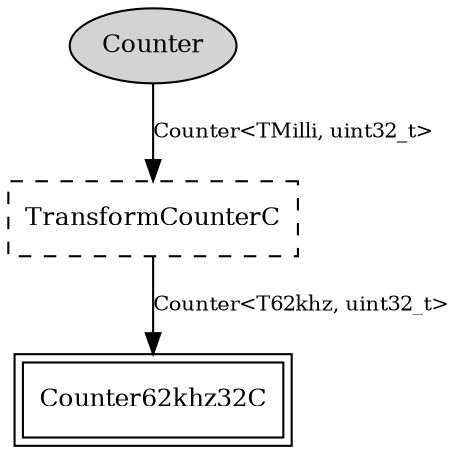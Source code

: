 digraph "tos.chips.atm128rfa1.timer.CounterMilli32C" {
  n0x40b4ab18 [shape=ellipse, style=filled, label="Counter", fontsize=12];
  "CounterMilli32C.TransformCounterC" [fontsize=12, shape=box, style=dashed, label="TransformCounterC", URL="../chtml/tos.lib.timer.TransformCounterC.html"];
  "CounterMilli32C.TransformCounterC" [fontsize=12, shape=box, style=dashed, label="TransformCounterC", URL="../chtml/tos.lib.timer.TransformCounterC.html"];
  "Counter62khz32C" [fontsize=12, shape=box,peripheries=2, URL="../chtml/tos.chips.atm128rfa1.timer.Counter62khz32C.html"];
  "n0x40b4ab18" -> "CounterMilli32C.TransformCounterC" [label="Counter<TMilli, uint32_t>", URL="../ihtml/tos.lib.timer.Counter.html", fontsize=10];
  "CounterMilli32C.TransformCounterC" -> "Counter62khz32C" [label="Counter<T62khz, uint32_t>", URL="../ihtml/tos.lib.timer.Counter.html", fontsize=10];
}
